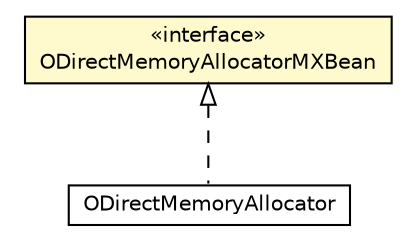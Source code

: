 #!/usr/local/bin/dot
#
# Class diagram 
# Generated by UMLGraph version R5_6-24-gf6e263 (http://www.umlgraph.org/)
#

digraph G {
	edge [fontname="Helvetica",fontsize=10,labelfontname="Helvetica",labelfontsize=10];
	node [fontname="Helvetica",fontsize=10,shape=plaintext];
	nodesep=0.25;
	ranksep=0.5;
	// com.orientechnologies.common.directmemory.ODirectMemoryAllocator
	c2717108 [label=<<table title="com.orientechnologies.common.directmemory.ODirectMemoryAllocator" border="0" cellborder="1" cellspacing="0" cellpadding="2" port="p" href="./ODirectMemoryAllocator.html">
		<tr><td><table border="0" cellspacing="0" cellpadding="1">
<tr><td align="center" balign="center"> ODirectMemoryAllocator </td></tr>
		</table></td></tr>
		</table>>, URL="./ODirectMemoryAllocator.html", fontname="Helvetica", fontcolor="black", fontsize=10.0];
	// com.orientechnologies.common.directmemory.ODirectMemoryAllocatorMXBean
	c2717109 [label=<<table title="com.orientechnologies.common.directmemory.ODirectMemoryAllocatorMXBean" border="0" cellborder="1" cellspacing="0" cellpadding="2" port="p" bgcolor="lemonChiffon" href="./ODirectMemoryAllocatorMXBean.html">
		<tr><td><table border="0" cellspacing="0" cellpadding="1">
<tr><td align="center" balign="center"> &#171;interface&#187; </td></tr>
<tr><td align="center" balign="center"> ODirectMemoryAllocatorMXBean </td></tr>
		</table></td></tr>
		</table>>, URL="./ODirectMemoryAllocatorMXBean.html", fontname="Helvetica", fontcolor="black", fontsize=10.0];
	//com.orientechnologies.common.directmemory.ODirectMemoryAllocator implements com.orientechnologies.common.directmemory.ODirectMemoryAllocatorMXBean
	c2717109:p -> c2717108:p [dir=back,arrowtail=empty,style=dashed];
}

